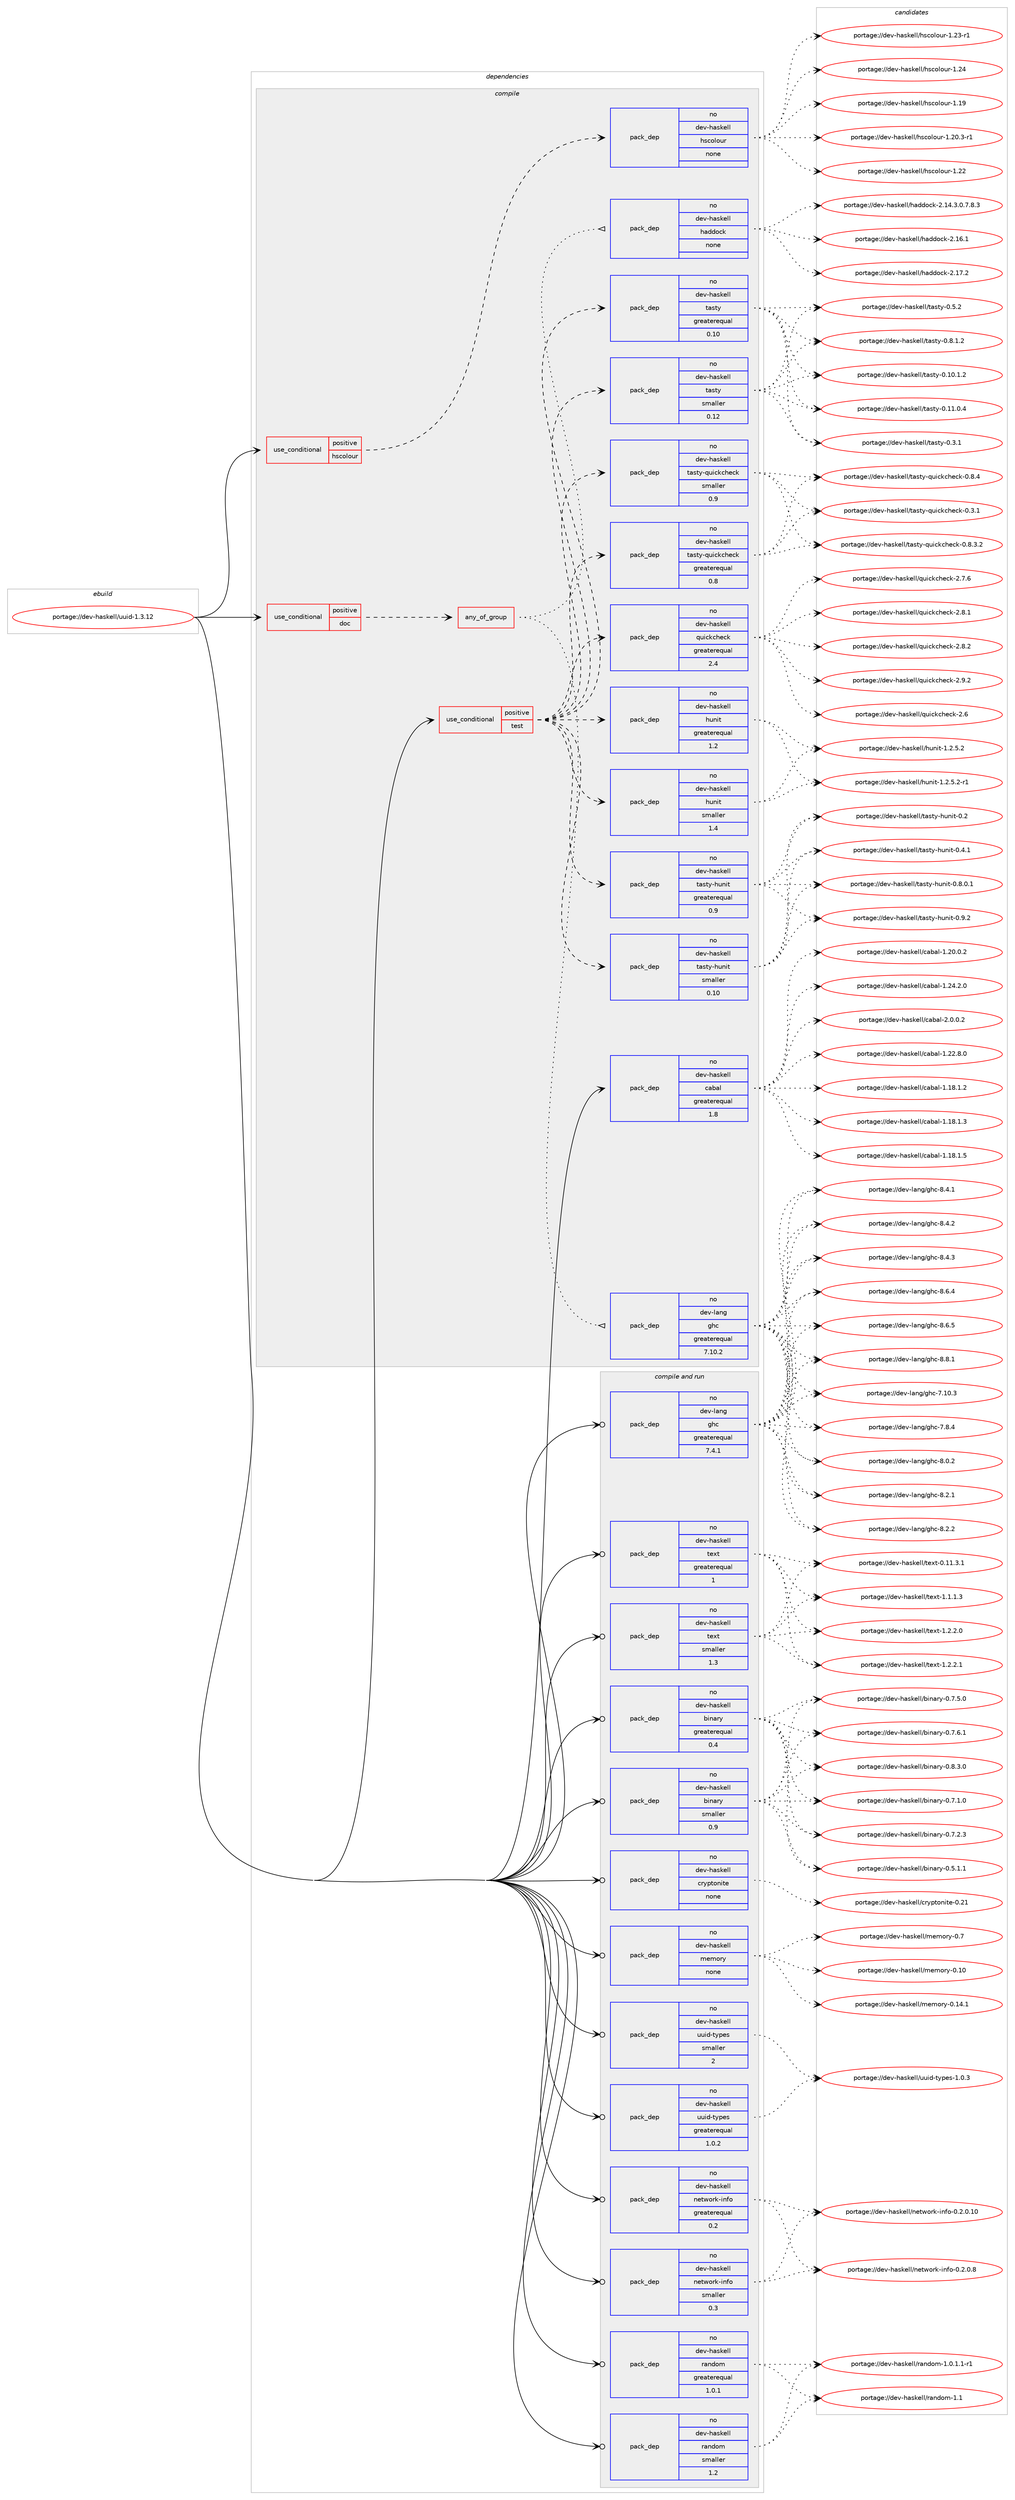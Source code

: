 digraph prolog {

# *************
# Graph options
# *************

newrank=true;
concentrate=true;
compound=true;
graph [rankdir=LR,fontname=Helvetica,fontsize=10,ranksep=1.5];#, ranksep=2.5, nodesep=0.2];
edge  [arrowhead=vee];
node  [fontname=Helvetica,fontsize=10];

# **********
# The ebuild
# **********

subgraph cluster_leftcol {
color=gray;
rank=same;
label=<<i>ebuild</i>>;
id [label="portage://dev-haskell/uuid-1.3.12", color=red, width=4, href="../dev-haskell/uuid-1.3.12.svg"];
}

# ****************
# The dependencies
# ****************

subgraph cluster_midcol {
color=gray;
label=<<i>dependencies</i>>;
subgraph cluster_compile {
fillcolor="#eeeeee";
style=filled;
label=<<i>compile</i>>;
subgraph cond17497 {
dependency82155 [label=<<TABLE BORDER="0" CELLBORDER="1" CELLSPACING="0" CELLPADDING="4"><TR><TD ROWSPAN="3" CELLPADDING="10">use_conditional</TD></TR><TR><TD>positive</TD></TR><TR><TD>doc</TD></TR></TABLE>>, shape=none, color=red];
subgraph any2508 {
dependency82156 [label=<<TABLE BORDER="0" CELLBORDER="1" CELLSPACING="0" CELLPADDING="4"><TR><TD CELLPADDING="10">any_of_group</TD></TR></TABLE>>, shape=none, color=red];subgraph pack62093 {
dependency82157 [label=<<TABLE BORDER="0" CELLBORDER="1" CELLSPACING="0" CELLPADDING="4" WIDTH="220"><TR><TD ROWSPAN="6" CELLPADDING="30">pack_dep</TD></TR><TR><TD WIDTH="110">no</TD></TR><TR><TD>dev-haskell</TD></TR><TR><TD>haddock</TD></TR><TR><TD>none</TD></TR><TR><TD></TD></TR></TABLE>>, shape=none, color=blue];
}
dependency82156:e -> dependency82157:w [weight=20,style="dotted",arrowhead="oinv"];
subgraph pack62094 {
dependency82158 [label=<<TABLE BORDER="0" CELLBORDER="1" CELLSPACING="0" CELLPADDING="4" WIDTH="220"><TR><TD ROWSPAN="6" CELLPADDING="30">pack_dep</TD></TR><TR><TD WIDTH="110">no</TD></TR><TR><TD>dev-lang</TD></TR><TR><TD>ghc</TD></TR><TR><TD>greaterequal</TD></TR><TR><TD>7.10.2</TD></TR></TABLE>>, shape=none, color=blue];
}
dependency82156:e -> dependency82158:w [weight=20,style="dotted",arrowhead="oinv"];
}
dependency82155:e -> dependency82156:w [weight=20,style="dashed",arrowhead="vee"];
}
id:e -> dependency82155:w [weight=20,style="solid",arrowhead="vee"];
subgraph cond17498 {
dependency82159 [label=<<TABLE BORDER="0" CELLBORDER="1" CELLSPACING="0" CELLPADDING="4"><TR><TD ROWSPAN="3" CELLPADDING="10">use_conditional</TD></TR><TR><TD>positive</TD></TR><TR><TD>hscolour</TD></TR></TABLE>>, shape=none, color=red];
subgraph pack62095 {
dependency82160 [label=<<TABLE BORDER="0" CELLBORDER="1" CELLSPACING="0" CELLPADDING="4" WIDTH="220"><TR><TD ROWSPAN="6" CELLPADDING="30">pack_dep</TD></TR><TR><TD WIDTH="110">no</TD></TR><TR><TD>dev-haskell</TD></TR><TR><TD>hscolour</TD></TR><TR><TD>none</TD></TR><TR><TD></TD></TR></TABLE>>, shape=none, color=blue];
}
dependency82159:e -> dependency82160:w [weight=20,style="dashed",arrowhead="vee"];
}
id:e -> dependency82159:w [weight=20,style="solid",arrowhead="vee"];
subgraph cond17499 {
dependency82161 [label=<<TABLE BORDER="0" CELLBORDER="1" CELLSPACING="0" CELLPADDING="4"><TR><TD ROWSPAN="3" CELLPADDING="10">use_conditional</TD></TR><TR><TD>positive</TD></TR><TR><TD>test</TD></TR></TABLE>>, shape=none, color=red];
subgraph pack62096 {
dependency82162 [label=<<TABLE BORDER="0" CELLBORDER="1" CELLSPACING="0" CELLPADDING="4" WIDTH="220"><TR><TD ROWSPAN="6" CELLPADDING="30">pack_dep</TD></TR><TR><TD WIDTH="110">no</TD></TR><TR><TD>dev-haskell</TD></TR><TR><TD>hunit</TD></TR><TR><TD>greaterequal</TD></TR><TR><TD>1.2</TD></TR></TABLE>>, shape=none, color=blue];
}
dependency82161:e -> dependency82162:w [weight=20,style="dashed",arrowhead="vee"];
subgraph pack62097 {
dependency82163 [label=<<TABLE BORDER="0" CELLBORDER="1" CELLSPACING="0" CELLPADDING="4" WIDTH="220"><TR><TD ROWSPAN="6" CELLPADDING="30">pack_dep</TD></TR><TR><TD WIDTH="110">no</TD></TR><TR><TD>dev-haskell</TD></TR><TR><TD>hunit</TD></TR><TR><TD>smaller</TD></TR><TR><TD>1.4</TD></TR></TABLE>>, shape=none, color=blue];
}
dependency82161:e -> dependency82163:w [weight=20,style="dashed",arrowhead="vee"];
subgraph pack62098 {
dependency82164 [label=<<TABLE BORDER="0" CELLBORDER="1" CELLSPACING="0" CELLPADDING="4" WIDTH="220"><TR><TD ROWSPAN="6" CELLPADDING="30">pack_dep</TD></TR><TR><TD WIDTH="110">no</TD></TR><TR><TD>dev-haskell</TD></TR><TR><TD>quickcheck</TD></TR><TR><TD>greaterequal</TD></TR><TR><TD>2.4</TD></TR></TABLE>>, shape=none, color=blue];
}
dependency82161:e -> dependency82164:w [weight=20,style="dashed",arrowhead="vee"];
subgraph pack62099 {
dependency82165 [label=<<TABLE BORDER="0" CELLBORDER="1" CELLSPACING="0" CELLPADDING="4" WIDTH="220"><TR><TD ROWSPAN="6" CELLPADDING="30">pack_dep</TD></TR><TR><TD WIDTH="110">no</TD></TR><TR><TD>dev-haskell</TD></TR><TR><TD>tasty</TD></TR><TR><TD>greaterequal</TD></TR><TR><TD>0.10</TD></TR></TABLE>>, shape=none, color=blue];
}
dependency82161:e -> dependency82165:w [weight=20,style="dashed",arrowhead="vee"];
subgraph pack62100 {
dependency82166 [label=<<TABLE BORDER="0" CELLBORDER="1" CELLSPACING="0" CELLPADDING="4" WIDTH="220"><TR><TD ROWSPAN="6" CELLPADDING="30">pack_dep</TD></TR><TR><TD WIDTH="110">no</TD></TR><TR><TD>dev-haskell</TD></TR><TR><TD>tasty</TD></TR><TR><TD>smaller</TD></TR><TR><TD>0.12</TD></TR></TABLE>>, shape=none, color=blue];
}
dependency82161:e -> dependency82166:w [weight=20,style="dashed",arrowhead="vee"];
subgraph pack62101 {
dependency82167 [label=<<TABLE BORDER="0" CELLBORDER="1" CELLSPACING="0" CELLPADDING="4" WIDTH="220"><TR><TD ROWSPAN="6" CELLPADDING="30">pack_dep</TD></TR><TR><TD WIDTH="110">no</TD></TR><TR><TD>dev-haskell</TD></TR><TR><TD>tasty-hunit</TD></TR><TR><TD>greaterequal</TD></TR><TR><TD>0.9</TD></TR></TABLE>>, shape=none, color=blue];
}
dependency82161:e -> dependency82167:w [weight=20,style="dashed",arrowhead="vee"];
subgraph pack62102 {
dependency82168 [label=<<TABLE BORDER="0" CELLBORDER="1" CELLSPACING="0" CELLPADDING="4" WIDTH="220"><TR><TD ROWSPAN="6" CELLPADDING="30">pack_dep</TD></TR><TR><TD WIDTH="110">no</TD></TR><TR><TD>dev-haskell</TD></TR><TR><TD>tasty-hunit</TD></TR><TR><TD>smaller</TD></TR><TR><TD>0.10</TD></TR></TABLE>>, shape=none, color=blue];
}
dependency82161:e -> dependency82168:w [weight=20,style="dashed",arrowhead="vee"];
subgraph pack62103 {
dependency82169 [label=<<TABLE BORDER="0" CELLBORDER="1" CELLSPACING="0" CELLPADDING="4" WIDTH="220"><TR><TD ROWSPAN="6" CELLPADDING="30">pack_dep</TD></TR><TR><TD WIDTH="110">no</TD></TR><TR><TD>dev-haskell</TD></TR><TR><TD>tasty-quickcheck</TD></TR><TR><TD>greaterequal</TD></TR><TR><TD>0.8</TD></TR></TABLE>>, shape=none, color=blue];
}
dependency82161:e -> dependency82169:w [weight=20,style="dashed",arrowhead="vee"];
subgraph pack62104 {
dependency82170 [label=<<TABLE BORDER="0" CELLBORDER="1" CELLSPACING="0" CELLPADDING="4" WIDTH="220"><TR><TD ROWSPAN="6" CELLPADDING="30">pack_dep</TD></TR><TR><TD WIDTH="110">no</TD></TR><TR><TD>dev-haskell</TD></TR><TR><TD>tasty-quickcheck</TD></TR><TR><TD>smaller</TD></TR><TR><TD>0.9</TD></TR></TABLE>>, shape=none, color=blue];
}
dependency82161:e -> dependency82170:w [weight=20,style="dashed",arrowhead="vee"];
}
id:e -> dependency82161:w [weight=20,style="solid",arrowhead="vee"];
subgraph pack62105 {
dependency82171 [label=<<TABLE BORDER="0" CELLBORDER="1" CELLSPACING="0" CELLPADDING="4" WIDTH="220"><TR><TD ROWSPAN="6" CELLPADDING="30">pack_dep</TD></TR><TR><TD WIDTH="110">no</TD></TR><TR><TD>dev-haskell</TD></TR><TR><TD>cabal</TD></TR><TR><TD>greaterequal</TD></TR><TR><TD>1.8</TD></TR></TABLE>>, shape=none, color=blue];
}
id:e -> dependency82171:w [weight=20,style="solid",arrowhead="vee"];
}
subgraph cluster_compileandrun {
fillcolor="#eeeeee";
style=filled;
label=<<i>compile and run</i>>;
subgraph pack62106 {
dependency82172 [label=<<TABLE BORDER="0" CELLBORDER="1" CELLSPACING="0" CELLPADDING="4" WIDTH="220"><TR><TD ROWSPAN="6" CELLPADDING="30">pack_dep</TD></TR><TR><TD WIDTH="110">no</TD></TR><TR><TD>dev-haskell</TD></TR><TR><TD>binary</TD></TR><TR><TD>greaterequal</TD></TR><TR><TD>0.4</TD></TR></TABLE>>, shape=none, color=blue];
}
id:e -> dependency82172:w [weight=20,style="solid",arrowhead="odotvee"];
subgraph pack62107 {
dependency82173 [label=<<TABLE BORDER="0" CELLBORDER="1" CELLSPACING="0" CELLPADDING="4" WIDTH="220"><TR><TD ROWSPAN="6" CELLPADDING="30">pack_dep</TD></TR><TR><TD WIDTH="110">no</TD></TR><TR><TD>dev-haskell</TD></TR><TR><TD>binary</TD></TR><TR><TD>smaller</TD></TR><TR><TD>0.9</TD></TR></TABLE>>, shape=none, color=blue];
}
id:e -> dependency82173:w [weight=20,style="solid",arrowhead="odotvee"];
subgraph pack62108 {
dependency82174 [label=<<TABLE BORDER="0" CELLBORDER="1" CELLSPACING="0" CELLPADDING="4" WIDTH="220"><TR><TD ROWSPAN="6" CELLPADDING="30">pack_dep</TD></TR><TR><TD WIDTH="110">no</TD></TR><TR><TD>dev-haskell</TD></TR><TR><TD>cryptonite</TD></TR><TR><TD>none</TD></TR><TR><TD></TD></TR></TABLE>>, shape=none, color=blue];
}
id:e -> dependency82174:w [weight=20,style="solid",arrowhead="odotvee"];
subgraph pack62109 {
dependency82175 [label=<<TABLE BORDER="0" CELLBORDER="1" CELLSPACING="0" CELLPADDING="4" WIDTH="220"><TR><TD ROWSPAN="6" CELLPADDING="30">pack_dep</TD></TR><TR><TD WIDTH="110">no</TD></TR><TR><TD>dev-haskell</TD></TR><TR><TD>memory</TD></TR><TR><TD>none</TD></TR><TR><TD></TD></TR></TABLE>>, shape=none, color=blue];
}
id:e -> dependency82175:w [weight=20,style="solid",arrowhead="odotvee"];
subgraph pack62110 {
dependency82176 [label=<<TABLE BORDER="0" CELLBORDER="1" CELLSPACING="0" CELLPADDING="4" WIDTH="220"><TR><TD ROWSPAN="6" CELLPADDING="30">pack_dep</TD></TR><TR><TD WIDTH="110">no</TD></TR><TR><TD>dev-haskell</TD></TR><TR><TD>network-info</TD></TR><TR><TD>greaterequal</TD></TR><TR><TD>0.2</TD></TR></TABLE>>, shape=none, color=blue];
}
id:e -> dependency82176:w [weight=20,style="solid",arrowhead="odotvee"];
subgraph pack62111 {
dependency82177 [label=<<TABLE BORDER="0" CELLBORDER="1" CELLSPACING="0" CELLPADDING="4" WIDTH="220"><TR><TD ROWSPAN="6" CELLPADDING="30">pack_dep</TD></TR><TR><TD WIDTH="110">no</TD></TR><TR><TD>dev-haskell</TD></TR><TR><TD>network-info</TD></TR><TR><TD>smaller</TD></TR><TR><TD>0.3</TD></TR></TABLE>>, shape=none, color=blue];
}
id:e -> dependency82177:w [weight=20,style="solid",arrowhead="odotvee"];
subgraph pack62112 {
dependency82178 [label=<<TABLE BORDER="0" CELLBORDER="1" CELLSPACING="0" CELLPADDING="4" WIDTH="220"><TR><TD ROWSPAN="6" CELLPADDING="30">pack_dep</TD></TR><TR><TD WIDTH="110">no</TD></TR><TR><TD>dev-haskell</TD></TR><TR><TD>random</TD></TR><TR><TD>greaterequal</TD></TR><TR><TD>1.0.1</TD></TR></TABLE>>, shape=none, color=blue];
}
id:e -> dependency82178:w [weight=20,style="solid",arrowhead="odotvee"];
subgraph pack62113 {
dependency82179 [label=<<TABLE BORDER="0" CELLBORDER="1" CELLSPACING="0" CELLPADDING="4" WIDTH="220"><TR><TD ROWSPAN="6" CELLPADDING="30">pack_dep</TD></TR><TR><TD WIDTH="110">no</TD></TR><TR><TD>dev-haskell</TD></TR><TR><TD>random</TD></TR><TR><TD>smaller</TD></TR><TR><TD>1.2</TD></TR></TABLE>>, shape=none, color=blue];
}
id:e -> dependency82179:w [weight=20,style="solid",arrowhead="odotvee"];
subgraph pack62114 {
dependency82180 [label=<<TABLE BORDER="0" CELLBORDER="1" CELLSPACING="0" CELLPADDING="4" WIDTH="220"><TR><TD ROWSPAN="6" CELLPADDING="30">pack_dep</TD></TR><TR><TD WIDTH="110">no</TD></TR><TR><TD>dev-haskell</TD></TR><TR><TD>text</TD></TR><TR><TD>greaterequal</TD></TR><TR><TD>1</TD></TR></TABLE>>, shape=none, color=blue];
}
id:e -> dependency82180:w [weight=20,style="solid",arrowhead="odotvee"];
subgraph pack62115 {
dependency82181 [label=<<TABLE BORDER="0" CELLBORDER="1" CELLSPACING="0" CELLPADDING="4" WIDTH="220"><TR><TD ROWSPAN="6" CELLPADDING="30">pack_dep</TD></TR><TR><TD WIDTH="110">no</TD></TR><TR><TD>dev-haskell</TD></TR><TR><TD>text</TD></TR><TR><TD>smaller</TD></TR><TR><TD>1.3</TD></TR></TABLE>>, shape=none, color=blue];
}
id:e -> dependency82181:w [weight=20,style="solid",arrowhead="odotvee"];
subgraph pack62116 {
dependency82182 [label=<<TABLE BORDER="0" CELLBORDER="1" CELLSPACING="0" CELLPADDING="4" WIDTH="220"><TR><TD ROWSPAN="6" CELLPADDING="30">pack_dep</TD></TR><TR><TD WIDTH="110">no</TD></TR><TR><TD>dev-haskell</TD></TR><TR><TD>uuid-types</TD></TR><TR><TD>greaterequal</TD></TR><TR><TD>1.0.2</TD></TR></TABLE>>, shape=none, color=blue];
}
id:e -> dependency82182:w [weight=20,style="solid",arrowhead="odotvee"];
subgraph pack62117 {
dependency82183 [label=<<TABLE BORDER="0" CELLBORDER="1" CELLSPACING="0" CELLPADDING="4" WIDTH="220"><TR><TD ROWSPAN="6" CELLPADDING="30">pack_dep</TD></TR><TR><TD WIDTH="110">no</TD></TR><TR><TD>dev-haskell</TD></TR><TR><TD>uuid-types</TD></TR><TR><TD>smaller</TD></TR><TR><TD>2</TD></TR></TABLE>>, shape=none, color=blue];
}
id:e -> dependency82183:w [weight=20,style="solid",arrowhead="odotvee"];
subgraph pack62118 {
dependency82184 [label=<<TABLE BORDER="0" CELLBORDER="1" CELLSPACING="0" CELLPADDING="4" WIDTH="220"><TR><TD ROWSPAN="6" CELLPADDING="30">pack_dep</TD></TR><TR><TD WIDTH="110">no</TD></TR><TR><TD>dev-lang</TD></TR><TR><TD>ghc</TD></TR><TR><TD>greaterequal</TD></TR><TR><TD>7.4.1</TD></TR></TABLE>>, shape=none, color=blue];
}
id:e -> dependency82184:w [weight=20,style="solid",arrowhead="odotvee"];
}
subgraph cluster_run {
fillcolor="#eeeeee";
style=filled;
label=<<i>run</i>>;
}
}

# **************
# The candidates
# **************

subgraph cluster_choices {
rank=same;
color=gray;
label=<<i>candidates</i>>;

subgraph choice62093 {
color=black;
nodesep=1;
choiceportage1001011184510497115107101108108471049710010011199107455046495246514648465546564651 [label="portage://dev-haskell/haddock-2.14.3.0.7.8.3", color=red, width=4,href="../dev-haskell/haddock-2.14.3.0.7.8.3.svg"];
choiceportage100101118451049711510710110810847104971001001119910745504649544649 [label="portage://dev-haskell/haddock-2.16.1", color=red, width=4,href="../dev-haskell/haddock-2.16.1.svg"];
choiceportage100101118451049711510710110810847104971001001119910745504649554650 [label="portage://dev-haskell/haddock-2.17.2", color=red, width=4,href="../dev-haskell/haddock-2.17.2.svg"];
dependency82157:e -> choiceportage1001011184510497115107101108108471049710010011199107455046495246514648465546564651:w [style=dotted,weight="100"];
dependency82157:e -> choiceportage100101118451049711510710110810847104971001001119910745504649544649:w [style=dotted,weight="100"];
dependency82157:e -> choiceportage100101118451049711510710110810847104971001001119910745504649554650:w [style=dotted,weight="100"];
}
subgraph choice62094 {
color=black;
nodesep=1;
choiceportage1001011184510897110103471031049945554649484651 [label="portage://dev-lang/ghc-7.10.3", color=red, width=4,href="../dev-lang/ghc-7.10.3.svg"];
choiceportage10010111845108971101034710310499455546564652 [label="portage://dev-lang/ghc-7.8.4", color=red, width=4,href="../dev-lang/ghc-7.8.4.svg"];
choiceportage10010111845108971101034710310499455646484650 [label="portage://dev-lang/ghc-8.0.2", color=red, width=4,href="../dev-lang/ghc-8.0.2.svg"];
choiceportage10010111845108971101034710310499455646504649 [label="portage://dev-lang/ghc-8.2.1", color=red, width=4,href="../dev-lang/ghc-8.2.1.svg"];
choiceportage10010111845108971101034710310499455646504650 [label="portage://dev-lang/ghc-8.2.2", color=red, width=4,href="../dev-lang/ghc-8.2.2.svg"];
choiceportage10010111845108971101034710310499455646524649 [label="portage://dev-lang/ghc-8.4.1", color=red, width=4,href="../dev-lang/ghc-8.4.1.svg"];
choiceportage10010111845108971101034710310499455646524650 [label="portage://dev-lang/ghc-8.4.2", color=red, width=4,href="../dev-lang/ghc-8.4.2.svg"];
choiceportage10010111845108971101034710310499455646524651 [label="portage://dev-lang/ghc-8.4.3", color=red, width=4,href="../dev-lang/ghc-8.4.3.svg"];
choiceportage10010111845108971101034710310499455646544652 [label="portage://dev-lang/ghc-8.6.4", color=red, width=4,href="../dev-lang/ghc-8.6.4.svg"];
choiceportage10010111845108971101034710310499455646544653 [label="portage://dev-lang/ghc-8.6.5", color=red, width=4,href="../dev-lang/ghc-8.6.5.svg"];
choiceportage10010111845108971101034710310499455646564649 [label="portage://dev-lang/ghc-8.8.1", color=red, width=4,href="../dev-lang/ghc-8.8.1.svg"];
dependency82158:e -> choiceportage1001011184510897110103471031049945554649484651:w [style=dotted,weight="100"];
dependency82158:e -> choiceportage10010111845108971101034710310499455546564652:w [style=dotted,weight="100"];
dependency82158:e -> choiceportage10010111845108971101034710310499455646484650:w [style=dotted,weight="100"];
dependency82158:e -> choiceportage10010111845108971101034710310499455646504649:w [style=dotted,weight="100"];
dependency82158:e -> choiceportage10010111845108971101034710310499455646504650:w [style=dotted,weight="100"];
dependency82158:e -> choiceportage10010111845108971101034710310499455646524649:w [style=dotted,weight="100"];
dependency82158:e -> choiceportage10010111845108971101034710310499455646524650:w [style=dotted,weight="100"];
dependency82158:e -> choiceportage10010111845108971101034710310499455646524651:w [style=dotted,weight="100"];
dependency82158:e -> choiceportage10010111845108971101034710310499455646544652:w [style=dotted,weight="100"];
dependency82158:e -> choiceportage10010111845108971101034710310499455646544653:w [style=dotted,weight="100"];
dependency82158:e -> choiceportage10010111845108971101034710310499455646564649:w [style=dotted,weight="100"];
}
subgraph choice62095 {
color=black;
nodesep=1;
choiceportage100101118451049711510710110810847104115991111081111171144549464957 [label="portage://dev-haskell/hscolour-1.19", color=red, width=4,href="../dev-haskell/hscolour-1.19.svg"];
choiceportage10010111845104971151071011081084710411599111108111117114454946504846514511449 [label="portage://dev-haskell/hscolour-1.20.3-r1", color=red, width=4,href="../dev-haskell/hscolour-1.20.3-r1.svg"];
choiceportage100101118451049711510710110810847104115991111081111171144549465050 [label="portage://dev-haskell/hscolour-1.22", color=red, width=4,href="../dev-haskell/hscolour-1.22.svg"];
choiceportage1001011184510497115107101108108471041159911110811111711445494650514511449 [label="portage://dev-haskell/hscolour-1.23-r1", color=red, width=4,href="../dev-haskell/hscolour-1.23-r1.svg"];
choiceportage100101118451049711510710110810847104115991111081111171144549465052 [label="portage://dev-haskell/hscolour-1.24", color=red, width=4,href="../dev-haskell/hscolour-1.24.svg"];
dependency82160:e -> choiceportage100101118451049711510710110810847104115991111081111171144549464957:w [style=dotted,weight="100"];
dependency82160:e -> choiceportage10010111845104971151071011081084710411599111108111117114454946504846514511449:w [style=dotted,weight="100"];
dependency82160:e -> choiceportage100101118451049711510710110810847104115991111081111171144549465050:w [style=dotted,weight="100"];
dependency82160:e -> choiceportage1001011184510497115107101108108471041159911110811111711445494650514511449:w [style=dotted,weight="100"];
dependency82160:e -> choiceportage100101118451049711510710110810847104115991111081111171144549465052:w [style=dotted,weight="100"];
}
subgraph choice62096 {
color=black;
nodesep=1;
choiceportage1001011184510497115107101108108471041171101051164549465046534650 [label="portage://dev-haskell/hunit-1.2.5.2", color=red, width=4,href="../dev-haskell/hunit-1.2.5.2.svg"];
choiceportage10010111845104971151071011081084710411711010511645494650465346504511449 [label="portage://dev-haskell/hunit-1.2.5.2-r1", color=red, width=4,href="../dev-haskell/hunit-1.2.5.2-r1.svg"];
dependency82162:e -> choiceportage1001011184510497115107101108108471041171101051164549465046534650:w [style=dotted,weight="100"];
dependency82162:e -> choiceportage10010111845104971151071011081084710411711010511645494650465346504511449:w [style=dotted,weight="100"];
}
subgraph choice62097 {
color=black;
nodesep=1;
choiceportage1001011184510497115107101108108471041171101051164549465046534650 [label="portage://dev-haskell/hunit-1.2.5.2", color=red, width=4,href="../dev-haskell/hunit-1.2.5.2.svg"];
choiceportage10010111845104971151071011081084710411711010511645494650465346504511449 [label="portage://dev-haskell/hunit-1.2.5.2-r1", color=red, width=4,href="../dev-haskell/hunit-1.2.5.2-r1.svg"];
dependency82163:e -> choiceportage1001011184510497115107101108108471041171101051164549465046534650:w [style=dotted,weight="100"];
dependency82163:e -> choiceportage10010111845104971151071011081084710411711010511645494650465346504511449:w [style=dotted,weight="100"];
}
subgraph choice62098 {
color=black;
nodesep=1;
choiceportage10010111845104971151071011081084711311710599107991041019910745504654 [label="portage://dev-haskell/quickcheck-2.6", color=red, width=4,href="../dev-haskell/quickcheck-2.6.svg"];
choiceportage100101118451049711510710110810847113117105991079910410199107455046554654 [label="portage://dev-haskell/quickcheck-2.7.6", color=red, width=4,href="../dev-haskell/quickcheck-2.7.6.svg"];
choiceportage100101118451049711510710110810847113117105991079910410199107455046564649 [label="portage://dev-haskell/quickcheck-2.8.1", color=red, width=4,href="../dev-haskell/quickcheck-2.8.1.svg"];
choiceportage100101118451049711510710110810847113117105991079910410199107455046564650 [label="portage://dev-haskell/quickcheck-2.8.2", color=red, width=4,href="../dev-haskell/quickcheck-2.8.2.svg"];
choiceportage100101118451049711510710110810847113117105991079910410199107455046574650 [label="portage://dev-haskell/quickcheck-2.9.2", color=red, width=4,href="../dev-haskell/quickcheck-2.9.2.svg"];
dependency82164:e -> choiceportage10010111845104971151071011081084711311710599107991041019910745504654:w [style=dotted,weight="100"];
dependency82164:e -> choiceportage100101118451049711510710110810847113117105991079910410199107455046554654:w [style=dotted,weight="100"];
dependency82164:e -> choiceportage100101118451049711510710110810847113117105991079910410199107455046564649:w [style=dotted,weight="100"];
dependency82164:e -> choiceportage100101118451049711510710110810847113117105991079910410199107455046564650:w [style=dotted,weight="100"];
dependency82164:e -> choiceportage100101118451049711510710110810847113117105991079910410199107455046574650:w [style=dotted,weight="100"];
}
subgraph choice62099 {
color=black;
nodesep=1;
choiceportage10010111845104971151071011081084711697115116121454846494846494650 [label="portage://dev-haskell/tasty-0.10.1.2", color=red, width=4,href="../dev-haskell/tasty-0.10.1.2.svg"];
choiceportage10010111845104971151071011081084711697115116121454846494946484652 [label="portage://dev-haskell/tasty-0.11.0.4", color=red, width=4,href="../dev-haskell/tasty-0.11.0.4.svg"];
choiceportage10010111845104971151071011081084711697115116121454846514649 [label="portage://dev-haskell/tasty-0.3.1", color=red, width=4,href="../dev-haskell/tasty-0.3.1.svg"];
choiceportage10010111845104971151071011081084711697115116121454846534650 [label="portage://dev-haskell/tasty-0.5.2", color=red, width=4,href="../dev-haskell/tasty-0.5.2.svg"];
choiceportage100101118451049711510710110810847116971151161214548465646494650 [label="portage://dev-haskell/tasty-0.8.1.2", color=red, width=4,href="../dev-haskell/tasty-0.8.1.2.svg"];
dependency82165:e -> choiceportage10010111845104971151071011081084711697115116121454846494846494650:w [style=dotted,weight="100"];
dependency82165:e -> choiceportage10010111845104971151071011081084711697115116121454846494946484652:w [style=dotted,weight="100"];
dependency82165:e -> choiceportage10010111845104971151071011081084711697115116121454846514649:w [style=dotted,weight="100"];
dependency82165:e -> choiceportage10010111845104971151071011081084711697115116121454846534650:w [style=dotted,weight="100"];
dependency82165:e -> choiceportage100101118451049711510710110810847116971151161214548465646494650:w [style=dotted,weight="100"];
}
subgraph choice62100 {
color=black;
nodesep=1;
choiceportage10010111845104971151071011081084711697115116121454846494846494650 [label="portage://dev-haskell/tasty-0.10.1.2", color=red, width=4,href="../dev-haskell/tasty-0.10.1.2.svg"];
choiceportage10010111845104971151071011081084711697115116121454846494946484652 [label="portage://dev-haskell/tasty-0.11.0.4", color=red, width=4,href="../dev-haskell/tasty-0.11.0.4.svg"];
choiceportage10010111845104971151071011081084711697115116121454846514649 [label="portage://dev-haskell/tasty-0.3.1", color=red, width=4,href="../dev-haskell/tasty-0.3.1.svg"];
choiceportage10010111845104971151071011081084711697115116121454846534650 [label="portage://dev-haskell/tasty-0.5.2", color=red, width=4,href="../dev-haskell/tasty-0.5.2.svg"];
choiceportage100101118451049711510710110810847116971151161214548465646494650 [label="portage://dev-haskell/tasty-0.8.1.2", color=red, width=4,href="../dev-haskell/tasty-0.8.1.2.svg"];
dependency82166:e -> choiceportage10010111845104971151071011081084711697115116121454846494846494650:w [style=dotted,weight="100"];
dependency82166:e -> choiceportage10010111845104971151071011081084711697115116121454846494946484652:w [style=dotted,weight="100"];
dependency82166:e -> choiceportage10010111845104971151071011081084711697115116121454846514649:w [style=dotted,weight="100"];
dependency82166:e -> choiceportage10010111845104971151071011081084711697115116121454846534650:w [style=dotted,weight="100"];
dependency82166:e -> choiceportage100101118451049711510710110810847116971151161214548465646494650:w [style=dotted,weight="100"];
}
subgraph choice62101 {
color=black;
nodesep=1;
choiceportage100101118451049711510710110810847116971151161214510411711010511645484650 [label="portage://dev-haskell/tasty-hunit-0.2", color=red, width=4,href="../dev-haskell/tasty-hunit-0.2.svg"];
choiceportage1001011184510497115107101108108471169711511612145104117110105116454846524649 [label="portage://dev-haskell/tasty-hunit-0.4.1", color=red, width=4,href="../dev-haskell/tasty-hunit-0.4.1.svg"];
choiceportage10010111845104971151071011081084711697115116121451041171101051164548465646484649 [label="portage://dev-haskell/tasty-hunit-0.8.0.1", color=red, width=4,href="../dev-haskell/tasty-hunit-0.8.0.1.svg"];
choiceportage1001011184510497115107101108108471169711511612145104117110105116454846574650 [label="portage://dev-haskell/tasty-hunit-0.9.2", color=red, width=4,href="../dev-haskell/tasty-hunit-0.9.2.svg"];
dependency82167:e -> choiceportage100101118451049711510710110810847116971151161214510411711010511645484650:w [style=dotted,weight="100"];
dependency82167:e -> choiceportage1001011184510497115107101108108471169711511612145104117110105116454846524649:w [style=dotted,weight="100"];
dependency82167:e -> choiceportage10010111845104971151071011081084711697115116121451041171101051164548465646484649:w [style=dotted,weight="100"];
dependency82167:e -> choiceportage1001011184510497115107101108108471169711511612145104117110105116454846574650:w [style=dotted,weight="100"];
}
subgraph choice62102 {
color=black;
nodesep=1;
choiceportage100101118451049711510710110810847116971151161214510411711010511645484650 [label="portage://dev-haskell/tasty-hunit-0.2", color=red, width=4,href="../dev-haskell/tasty-hunit-0.2.svg"];
choiceportage1001011184510497115107101108108471169711511612145104117110105116454846524649 [label="portage://dev-haskell/tasty-hunit-0.4.1", color=red, width=4,href="../dev-haskell/tasty-hunit-0.4.1.svg"];
choiceportage10010111845104971151071011081084711697115116121451041171101051164548465646484649 [label="portage://dev-haskell/tasty-hunit-0.8.0.1", color=red, width=4,href="../dev-haskell/tasty-hunit-0.8.0.1.svg"];
choiceportage1001011184510497115107101108108471169711511612145104117110105116454846574650 [label="portage://dev-haskell/tasty-hunit-0.9.2", color=red, width=4,href="../dev-haskell/tasty-hunit-0.9.2.svg"];
dependency82168:e -> choiceportage100101118451049711510710110810847116971151161214510411711010511645484650:w [style=dotted,weight="100"];
dependency82168:e -> choiceportage1001011184510497115107101108108471169711511612145104117110105116454846524649:w [style=dotted,weight="100"];
dependency82168:e -> choiceportage10010111845104971151071011081084711697115116121451041171101051164548465646484649:w [style=dotted,weight="100"];
dependency82168:e -> choiceportage1001011184510497115107101108108471169711511612145104117110105116454846574650:w [style=dotted,weight="100"];
}
subgraph choice62103 {
color=black;
nodesep=1;
choiceportage1001011184510497115107101108108471169711511612145113117105991079910410199107454846514649 [label="portage://dev-haskell/tasty-quickcheck-0.3.1", color=red, width=4,href="../dev-haskell/tasty-quickcheck-0.3.1.svg"];
choiceportage10010111845104971151071011081084711697115116121451131171059910799104101991074548465646514650 [label="portage://dev-haskell/tasty-quickcheck-0.8.3.2", color=red, width=4,href="../dev-haskell/tasty-quickcheck-0.8.3.2.svg"];
choiceportage1001011184510497115107101108108471169711511612145113117105991079910410199107454846564652 [label="portage://dev-haskell/tasty-quickcheck-0.8.4", color=red, width=4,href="../dev-haskell/tasty-quickcheck-0.8.4.svg"];
dependency82169:e -> choiceportage1001011184510497115107101108108471169711511612145113117105991079910410199107454846514649:w [style=dotted,weight="100"];
dependency82169:e -> choiceportage10010111845104971151071011081084711697115116121451131171059910799104101991074548465646514650:w [style=dotted,weight="100"];
dependency82169:e -> choiceportage1001011184510497115107101108108471169711511612145113117105991079910410199107454846564652:w [style=dotted,weight="100"];
}
subgraph choice62104 {
color=black;
nodesep=1;
choiceportage1001011184510497115107101108108471169711511612145113117105991079910410199107454846514649 [label="portage://dev-haskell/tasty-quickcheck-0.3.1", color=red, width=4,href="../dev-haskell/tasty-quickcheck-0.3.1.svg"];
choiceportage10010111845104971151071011081084711697115116121451131171059910799104101991074548465646514650 [label="portage://dev-haskell/tasty-quickcheck-0.8.3.2", color=red, width=4,href="../dev-haskell/tasty-quickcheck-0.8.3.2.svg"];
choiceportage1001011184510497115107101108108471169711511612145113117105991079910410199107454846564652 [label="portage://dev-haskell/tasty-quickcheck-0.8.4", color=red, width=4,href="../dev-haskell/tasty-quickcheck-0.8.4.svg"];
dependency82170:e -> choiceportage1001011184510497115107101108108471169711511612145113117105991079910410199107454846514649:w [style=dotted,weight="100"];
dependency82170:e -> choiceportage10010111845104971151071011081084711697115116121451131171059910799104101991074548465646514650:w [style=dotted,weight="100"];
dependency82170:e -> choiceportage1001011184510497115107101108108471169711511612145113117105991079910410199107454846564652:w [style=dotted,weight="100"];
}
subgraph choice62105 {
color=black;
nodesep=1;
choiceportage10010111845104971151071011081084799979897108454946495646494650 [label="portage://dev-haskell/cabal-1.18.1.2", color=red, width=4,href="../dev-haskell/cabal-1.18.1.2.svg"];
choiceportage10010111845104971151071011081084799979897108454946495646494651 [label="portage://dev-haskell/cabal-1.18.1.3", color=red, width=4,href="../dev-haskell/cabal-1.18.1.3.svg"];
choiceportage10010111845104971151071011081084799979897108454946495646494653 [label="portage://dev-haskell/cabal-1.18.1.5", color=red, width=4,href="../dev-haskell/cabal-1.18.1.5.svg"];
choiceportage10010111845104971151071011081084799979897108454946504846484650 [label="portage://dev-haskell/cabal-1.20.0.2", color=red, width=4,href="../dev-haskell/cabal-1.20.0.2.svg"];
choiceportage10010111845104971151071011081084799979897108454946505046564648 [label="portage://dev-haskell/cabal-1.22.8.0", color=red, width=4,href="../dev-haskell/cabal-1.22.8.0.svg"];
choiceportage10010111845104971151071011081084799979897108454946505246504648 [label="portage://dev-haskell/cabal-1.24.2.0", color=red, width=4,href="../dev-haskell/cabal-1.24.2.0.svg"];
choiceportage100101118451049711510710110810847999798971084550464846484650 [label="portage://dev-haskell/cabal-2.0.0.2", color=red, width=4,href="../dev-haskell/cabal-2.0.0.2.svg"];
dependency82171:e -> choiceportage10010111845104971151071011081084799979897108454946495646494650:w [style=dotted,weight="100"];
dependency82171:e -> choiceportage10010111845104971151071011081084799979897108454946495646494651:w [style=dotted,weight="100"];
dependency82171:e -> choiceportage10010111845104971151071011081084799979897108454946495646494653:w [style=dotted,weight="100"];
dependency82171:e -> choiceportage10010111845104971151071011081084799979897108454946504846484650:w [style=dotted,weight="100"];
dependency82171:e -> choiceportage10010111845104971151071011081084799979897108454946505046564648:w [style=dotted,weight="100"];
dependency82171:e -> choiceportage10010111845104971151071011081084799979897108454946505246504648:w [style=dotted,weight="100"];
dependency82171:e -> choiceportage100101118451049711510710110810847999798971084550464846484650:w [style=dotted,weight="100"];
}
subgraph choice62106 {
color=black;
nodesep=1;
choiceportage10010111845104971151071011081084798105110971141214548465346494649 [label="portage://dev-haskell/binary-0.5.1.1", color=red, width=4,href="../dev-haskell/binary-0.5.1.1.svg"];
choiceportage10010111845104971151071011081084798105110971141214548465546494648 [label="portage://dev-haskell/binary-0.7.1.0", color=red, width=4,href="../dev-haskell/binary-0.7.1.0.svg"];
choiceportage10010111845104971151071011081084798105110971141214548465546504651 [label="portage://dev-haskell/binary-0.7.2.3", color=red, width=4,href="../dev-haskell/binary-0.7.2.3.svg"];
choiceportage10010111845104971151071011081084798105110971141214548465546534648 [label="portage://dev-haskell/binary-0.7.5.0", color=red, width=4,href="../dev-haskell/binary-0.7.5.0.svg"];
choiceportage10010111845104971151071011081084798105110971141214548465546544649 [label="portage://dev-haskell/binary-0.7.6.1", color=red, width=4,href="../dev-haskell/binary-0.7.6.1.svg"];
choiceportage10010111845104971151071011081084798105110971141214548465646514648 [label="portage://dev-haskell/binary-0.8.3.0", color=red, width=4,href="../dev-haskell/binary-0.8.3.0.svg"];
dependency82172:e -> choiceportage10010111845104971151071011081084798105110971141214548465346494649:w [style=dotted,weight="100"];
dependency82172:e -> choiceportage10010111845104971151071011081084798105110971141214548465546494648:w [style=dotted,weight="100"];
dependency82172:e -> choiceportage10010111845104971151071011081084798105110971141214548465546504651:w [style=dotted,weight="100"];
dependency82172:e -> choiceportage10010111845104971151071011081084798105110971141214548465546534648:w [style=dotted,weight="100"];
dependency82172:e -> choiceportage10010111845104971151071011081084798105110971141214548465546544649:w [style=dotted,weight="100"];
dependency82172:e -> choiceportage10010111845104971151071011081084798105110971141214548465646514648:w [style=dotted,weight="100"];
}
subgraph choice62107 {
color=black;
nodesep=1;
choiceportage10010111845104971151071011081084798105110971141214548465346494649 [label="portage://dev-haskell/binary-0.5.1.1", color=red, width=4,href="../dev-haskell/binary-0.5.1.1.svg"];
choiceportage10010111845104971151071011081084798105110971141214548465546494648 [label="portage://dev-haskell/binary-0.7.1.0", color=red, width=4,href="../dev-haskell/binary-0.7.1.0.svg"];
choiceportage10010111845104971151071011081084798105110971141214548465546504651 [label="portage://dev-haskell/binary-0.7.2.3", color=red, width=4,href="../dev-haskell/binary-0.7.2.3.svg"];
choiceportage10010111845104971151071011081084798105110971141214548465546534648 [label="portage://dev-haskell/binary-0.7.5.0", color=red, width=4,href="../dev-haskell/binary-0.7.5.0.svg"];
choiceportage10010111845104971151071011081084798105110971141214548465546544649 [label="portage://dev-haskell/binary-0.7.6.1", color=red, width=4,href="../dev-haskell/binary-0.7.6.1.svg"];
choiceportage10010111845104971151071011081084798105110971141214548465646514648 [label="portage://dev-haskell/binary-0.8.3.0", color=red, width=4,href="../dev-haskell/binary-0.8.3.0.svg"];
dependency82173:e -> choiceportage10010111845104971151071011081084798105110971141214548465346494649:w [style=dotted,weight="100"];
dependency82173:e -> choiceportage10010111845104971151071011081084798105110971141214548465546494648:w [style=dotted,weight="100"];
dependency82173:e -> choiceportage10010111845104971151071011081084798105110971141214548465546504651:w [style=dotted,weight="100"];
dependency82173:e -> choiceportage10010111845104971151071011081084798105110971141214548465546534648:w [style=dotted,weight="100"];
dependency82173:e -> choiceportage10010111845104971151071011081084798105110971141214548465546544649:w [style=dotted,weight="100"];
dependency82173:e -> choiceportage10010111845104971151071011081084798105110971141214548465646514648:w [style=dotted,weight="100"];
}
subgraph choice62108 {
color=black;
nodesep=1;
choiceportage100101118451049711510710110810847991141211121161111101051161014548465049 [label="portage://dev-haskell/cryptonite-0.21", color=red, width=4,href="../dev-haskell/cryptonite-0.21.svg"];
dependency82174:e -> choiceportage100101118451049711510710110810847991141211121161111101051161014548465049:w [style=dotted,weight="100"];
}
subgraph choice62109 {
color=black;
nodesep=1;
choiceportage1001011184510497115107101108108471091011091111141214548464948 [label="portage://dev-haskell/memory-0.10", color=red, width=4,href="../dev-haskell/memory-0.10.svg"];
choiceportage10010111845104971151071011081084710910110911111412145484649524649 [label="portage://dev-haskell/memory-0.14.1", color=red, width=4,href="../dev-haskell/memory-0.14.1.svg"];
choiceportage10010111845104971151071011081084710910110911111412145484655 [label="portage://dev-haskell/memory-0.7", color=red, width=4,href="../dev-haskell/memory-0.7.svg"];
dependency82175:e -> choiceportage1001011184510497115107101108108471091011091111141214548464948:w [style=dotted,weight="100"];
dependency82175:e -> choiceportage10010111845104971151071011081084710910110911111412145484649524649:w [style=dotted,weight="100"];
dependency82175:e -> choiceportage10010111845104971151071011081084710910110911111412145484655:w [style=dotted,weight="100"];
}
subgraph choice62110 {
color=black;
nodesep=1;
choiceportage10010111845104971151071011081084711010111611911111410745105110102111454846504648464948 [label="portage://dev-haskell/network-info-0.2.0.10", color=red, width=4,href="../dev-haskell/network-info-0.2.0.10.svg"];
choiceportage100101118451049711510710110810847110101116119111114107451051101021114548465046484656 [label="portage://dev-haskell/network-info-0.2.0.8", color=red, width=4,href="../dev-haskell/network-info-0.2.0.8.svg"];
dependency82176:e -> choiceportage10010111845104971151071011081084711010111611911111410745105110102111454846504648464948:w [style=dotted,weight="100"];
dependency82176:e -> choiceportage100101118451049711510710110810847110101116119111114107451051101021114548465046484656:w [style=dotted,weight="100"];
}
subgraph choice62111 {
color=black;
nodesep=1;
choiceportage10010111845104971151071011081084711010111611911111410745105110102111454846504648464948 [label="portage://dev-haskell/network-info-0.2.0.10", color=red, width=4,href="../dev-haskell/network-info-0.2.0.10.svg"];
choiceportage100101118451049711510710110810847110101116119111114107451051101021114548465046484656 [label="portage://dev-haskell/network-info-0.2.0.8", color=red, width=4,href="../dev-haskell/network-info-0.2.0.8.svg"];
dependency82177:e -> choiceportage10010111845104971151071011081084711010111611911111410745105110102111454846504648464948:w [style=dotted,weight="100"];
dependency82177:e -> choiceportage100101118451049711510710110810847110101116119111114107451051101021114548465046484656:w [style=dotted,weight="100"];
}
subgraph choice62112 {
color=black;
nodesep=1;
choiceportage1001011184510497115107101108108471149711010011110945494648464946494511449 [label="portage://dev-haskell/random-1.0.1.1-r1", color=red, width=4,href="../dev-haskell/random-1.0.1.1-r1.svg"];
choiceportage1001011184510497115107101108108471149711010011110945494649 [label="portage://dev-haskell/random-1.1", color=red, width=4,href="../dev-haskell/random-1.1.svg"];
dependency82178:e -> choiceportage1001011184510497115107101108108471149711010011110945494648464946494511449:w [style=dotted,weight="100"];
dependency82178:e -> choiceportage1001011184510497115107101108108471149711010011110945494649:w [style=dotted,weight="100"];
}
subgraph choice62113 {
color=black;
nodesep=1;
choiceportage1001011184510497115107101108108471149711010011110945494648464946494511449 [label="portage://dev-haskell/random-1.0.1.1-r1", color=red, width=4,href="../dev-haskell/random-1.0.1.1-r1.svg"];
choiceportage1001011184510497115107101108108471149711010011110945494649 [label="portage://dev-haskell/random-1.1", color=red, width=4,href="../dev-haskell/random-1.1.svg"];
dependency82179:e -> choiceportage1001011184510497115107101108108471149711010011110945494648464946494511449:w [style=dotted,weight="100"];
dependency82179:e -> choiceportage1001011184510497115107101108108471149711010011110945494649:w [style=dotted,weight="100"];
}
subgraph choice62114 {
color=black;
nodesep=1;
choiceportage100101118451049711510710110810847116101120116454846494946514649 [label="portage://dev-haskell/text-0.11.3.1", color=red, width=4,href="../dev-haskell/text-0.11.3.1.svg"];
choiceportage1001011184510497115107101108108471161011201164549464946494651 [label="portage://dev-haskell/text-1.1.1.3", color=red, width=4,href="../dev-haskell/text-1.1.1.3.svg"];
choiceportage1001011184510497115107101108108471161011201164549465046504648 [label="portage://dev-haskell/text-1.2.2.0", color=red, width=4,href="../dev-haskell/text-1.2.2.0.svg"];
choiceportage1001011184510497115107101108108471161011201164549465046504649 [label="portage://dev-haskell/text-1.2.2.1", color=red, width=4,href="../dev-haskell/text-1.2.2.1.svg"];
dependency82180:e -> choiceportage100101118451049711510710110810847116101120116454846494946514649:w [style=dotted,weight="100"];
dependency82180:e -> choiceportage1001011184510497115107101108108471161011201164549464946494651:w [style=dotted,weight="100"];
dependency82180:e -> choiceportage1001011184510497115107101108108471161011201164549465046504648:w [style=dotted,weight="100"];
dependency82180:e -> choiceportage1001011184510497115107101108108471161011201164549465046504649:w [style=dotted,weight="100"];
}
subgraph choice62115 {
color=black;
nodesep=1;
choiceportage100101118451049711510710110810847116101120116454846494946514649 [label="portage://dev-haskell/text-0.11.3.1", color=red, width=4,href="../dev-haskell/text-0.11.3.1.svg"];
choiceportage1001011184510497115107101108108471161011201164549464946494651 [label="portage://dev-haskell/text-1.1.1.3", color=red, width=4,href="../dev-haskell/text-1.1.1.3.svg"];
choiceportage1001011184510497115107101108108471161011201164549465046504648 [label="portage://dev-haskell/text-1.2.2.0", color=red, width=4,href="../dev-haskell/text-1.2.2.0.svg"];
choiceportage1001011184510497115107101108108471161011201164549465046504649 [label="portage://dev-haskell/text-1.2.2.1", color=red, width=4,href="../dev-haskell/text-1.2.2.1.svg"];
dependency82181:e -> choiceportage100101118451049711510710110810847116101120116454846494946514649:w [style=dotted,weight="100"];
dependency82181:e -> choiceportage1001011184510497115107101108108471161011201164549464946494651:w [style=dotted,weight="100"];
dependency82181:e -> choiceportage1001011184510497115107101108108471161011201164549465046504648:w [style=dotted,weight="100"];
dependency82181:e -> choiceportage1001011184510497115107101108108471161011201164549465046504649:w [style=dotted,weight="100"];
}
subgraph choice62116 {
color=black;
nodesep=1;
choiceportage10010111845104971151071011081084711711710510045116121112101115454946484651 [label="portage://dev-haskell/uuid-types-1.0.3", color=red, width=4,href="../dev-haskell/uuid-types-1.0.3.svg"];
dependency82182:e -> choiceportage10010111845104971151071011081084711711710510045116121112101115454946484651:w [style=dotted,weight="100"];
}
subgraph choice62117 {
color=black;
nodesep=1;
choiceportage10010111845104971151071011081084711711710510045116121112101115454946484651 [label="portage://dev-haskell/uuid-types-1.0.3", color=red, width=4,href="../dev-haskell/uuid-types-1.0.3.svg"];
dependency82183:e -> choiceportage10010111845104971151071011081084711711710510045116121112101115454946484651:w [style=dotted,weight="100"];
}
subgraph choice62118 {
color=black;
nodesep=1;
choiceportage1001011184510897110103471031049945554649484651 [label="portage://dev-lang/ghc-7.10.3", color=red, width=4,href="../dev-lang/ghc-7.10.3.svg"];
choiceportage10010111845108971101034710310499455546564652 [label="portage://dev-lang/ghc-7.8.4", color=red, width=4,href="../dev-lang/ghc-7.8.4.svg"];
choiceportage10010111845108971101034710310499455646484650 [label="portage://dev-lang/ghc-8.0.2", color=red, width=4,href="../dev-lang/ghc-8.0.2.svg"];
choiceportage10010111845108971101034710310499455646504649 [label="portage://dev-lang/ghc-8.2.1", color=red, width=4,href="../dev-lang/ghc-8.2.1.svg"];
choiceportage10010111845108971101034710310499455646504650 [label="portage://dev-lang/ghc-8.2.2", color=red, width=4,href="../dev-lang/ghc-8.2.2.svg"];
choiceportage10010111845108971101034710310499455646524649 [label="portage://dev-lang/ghc-8.4.1", color=red, width=4,href="../dev-lang/ghc-8.4.1.svg"];
choiceportage10010111845108971101034710310499455646524650 [label="portage://dev-lang/ghc-8.4.2", color=red, width=4,href="../dev-lang/ghc-8.4.2.svg"];
choiceportage10010111845108971101034710310499455646524651 [label="portage://dev-lang/ghc-8.4.3", color=red, width=4,href="../dev-lang/ghc-8.4.3.svg"];
choiceportage10010111845108971101034710310499455646544652 [label="portage://dev-lang/ghc-8.6.4", color=red, width=4,href="../dev-lang/ghc-8.6.4.svg"];
choiceportage10010111845108971101034710310499455646544653 [label="portage://dev-lang/ghc-8.6.5", color=red, width=4,href="../dev-lang/ghc-8.6.5.svg"];
choiceportage10010111845108971101034710310499455646564649 [label="portage://dev-lang/ghc-8.8.1", color=red, width=4,href="../dev-lang/ghc-8.8.1.svg"];
dependency82184:e -> choiceportage1001011184510897110103471031049945554649484651:w [style=dotted,weight="100"];
dependency82184:e -> choiceportage10010111845108971101034710310499455546564652:w [style=dotted,weight="100"];
dependency82184:e -> choiceportage10010111845108971101034710310499455646484650:w [style=dotted,weight="100"];
dependency82184:e -> choiceportage10010111845108971101034710310499455646504649:w [style=dotted,weight="100"];
dependency82184:e -> choiceportage10010111845108971101034710310499455646504650:w [style=dotted,weight="100"];
dependency82184:e -> choiceportage10010111845108971101034710310499455646524649:w [style=dotted,weight="100"];
dependency82184:e -> choiceportage10010111845108971101034710310499455646524650:w [style=dotted,weight="100"];
dependency82184:e -> choiceportage10010111845108971101034710310499455646524651:w [style=dotted,weight="100"];
dependency82184:e -> choiceportage10010111845108971101034710310499455646544652:w [style=dotted,weight="100"];
dependency82184:e -> choiceportage10010111845108971101034710310499455646544653:w [style=dotted,weight="100"];
dependency82184:e -> choiceportage10010111845108971101034710310499455646564649:w [style=dotted,weight="100"];
}
}

}
